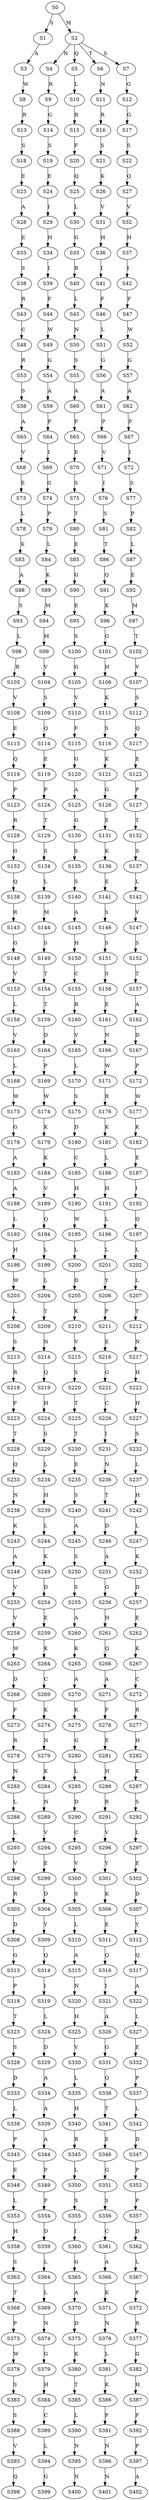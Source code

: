 strict digraph  {
	S0 -> S1 [ label = S ];
	S0 -> S2 [ label = M ];
	S1 -> S3 [ label = A ];
	S2 -> S4 [ label = N ];
	S2 -> S5 [ label = Q ];
	S2 -> S6 [ label = T ];
	S2 -> S7 [ label = S ];
	S3 -> S8 [ label = W ];
	S4 -> S9 [ label = R ];
	S5 -> S10 [ label = L ];
	S6 -> S11 [ label = N ];
	S7 -> S12 [ label = G ];
	S8 -> S13 [ label = R ];
	S9 -> S14 [ label = G ];
	S10 -> S15 [ label = R ];
	S11 -> S16 [ label = R ];
	S12 -> S17 [ label = G ];
	S13 -> S18 [ label = S ];
	S14 -> S19 [ label = S ];
	S15 -> S20 [ label = F ];
	S16 -> S21 [ label = S ];
	S17 -> S22 [ label = S ];
	S18 -> S23 [ label = E ];
	S19 -> S24 [ label = E ];
	S20 -> S25 [ label = Q ];
	S21 -> S26 [ label = K ];
	S22 -> S27 [ label = Q ];
	S23 -> S28 [ label = A ];
	S24 -> S29 [ label = I ];
	S25 -> S30 [ label = L ];
	S26 -> S31 [ label = V ];
	S27 -> S32 [ label = V ];
	S28 -> S33 [ label = E ];
	S29 -> S34 [ label = H ];
	S30 -> S35 [ label = G ];
	S31 -> S36 [ label = H ];
	S32 -> S37 [ label = H ];
	S33 -> S38 [ label = S ];
	S34 -> S39 [ label = I ];
	S35 -> S40 [ label = R ];
	S36 -> S41 [ label = I ];
	S37 -> S42 [ label = I ];
	S38 -> S43 [ label = R ];
	S39 -> S44 [ label = F ];
	S40 -> S45 [ label = L ];
	S41 -> S46 [ label = F ];
	S42 -> S47 [ label = F ];
	S43 -> S48 [ label = C ];
	S44 -> S49 [ label = W ];
	S45 -> S50 [ label = N ];
	S46 -> S51 [ label = L ];
	S47 -> S52 [ label = W ];
	S48 -> S53 [ label = R ];
	S49 -> S54 [ label = G ];
	S50 -> S55 [ label = S ];
	S51 -> S56 [ label = G ];
	S52 -> S57 [ label = G ];
	S53 -> S58 [ label = S ];
	S54 -> S59 [ label = A ];
	S55 -> S60 [ label = A ];
	S56 -> S61 [ label = A ];
	S57 -> S62 [ label = A ];
	S58 -> S63 [ label = A ];
	S59 -> S64 [ label = P ];
	S60 -> S65 [ label = P ];
	S61 -> S66 [ label = P ];
	S62 -> S67 [ label = P ];
	S63 -> S68 [ label = V ];
	S64 -> S69 [ label = I ];
	S65 -> S70 [ label = E ];
	S66 -> S71 [ label = V ];
	S67 -> S72 [ label = I ];
	S68 -> S73 [ label = E ];
	S69 -> S74 [ label = G ];
	S70 -> S75 [ label = S ];
	S71 -> S76 [ label = I ];
	S72 -> S77 [ label = S ];
	S73 -> S78 [ label = L ];
	S74 -> S79 [ label = P ];
	S75 -> S80 [ label = T ];
	S76 -> S81 [ label = S ];
	S77 -> S82 [ label = P ];
	S78 -> S83 [ label = K ];
	S79 -> S84 [ label = L ];
	S80 -> S85 [ label = E ];
	S81 -> S86 [ label = T ];
	S82 -> S87 [ label = L ];
	S83 -> S88 [ label = A ];
	S84 -> S89 [ label = K ];
	S85 -> S90 [ label = G ];
	S86 -> S91 [ label = Q ];
	S87 -> S92 [ label = E ];
	S88 -> S93 [ label = S ];
	S89 -> S94 [ label = M ];
	S90 -> S95 [ label = E ];
	S91 -> S96 [ label = K ];
	S92 -> S97 [ label = M ];
	S93 -> S98 [ label = L ];
	S94 -> S99 [ label = M ];
	S95 -> S100 [ label = S ];
	S96 -> S101 [ label = G ];
	S97 -> S102 [ label = T ];
	S98 -> S103 [ label = R ];
	S99 -> S104 [ label = V ];
	S100 -> S105 [ label = G ];
	S101 -> S106 [ label = H ];
	S102 -> S107 [ label = V ];
	S103 -> S108 [ label = V ];
	S104 -> S109 [ label = S ];
	S105 -> S110 [ label = V ];
	S106 -> S111 [ label = K ];
	S107 -> S112 [ label = S ];
	S108 -> S113 [ label = E ];
	S109 -> S114 [ label = Q ];
	S110 -> S115 [ label = F ];
	S111 -> S116 [ label = S ];
	S112 -> S117 [ label = Q ];
	S113 -> S118 [ label = Q ];
	S114 -> S119 [ label = E ];
	S115 -> S120 [ label = G ];
	S116 -> S121 [ label = K ];
	S117 -> S122 [ label = E ];
	S118 -> S123 [ label = P ];
	S119 -> S124 [ label = P ];
	S120 -> S125 [ label = A ];
	S121 -> S126 [ label = G ];
	S122 -> S127 [ label = P ];
	S123 -> S128 [ label = R ];
	S124 -> S129 [ label = T ];
	S125 -> S130 [ label = G ];
	S126 -> S131 [ label = E ];
	S127 -> S132 [ label = T ];
	S128 -> S133 [ label = G ];
	S129 -> S134 [ label = S ];
	S130 -> S135 [ label = S ];
	S131 -> S136 [ label = K ];
	S132 -> S137 [ label = S ];
	S133 -> S138 [ label = Q ];
	S134 -> S139 [ label = L ];
	S135 -> S140 [ label = S ];
	S136 -> S141 [ label = E ];
	S137 -> S142 [ label = L ];
	S138 -> S143 [ label = R ];
	S139 -> S144 [ label = M ];
	S140 -> S145 [ label = A ];
	S141 -> S146 [ label = S ];
	S142 -> S147 [ label = V ];
	S143 -> S148 [ label = G ];
	S144 -> S149 [ label = S ];
	S145 -> S150 [ label = H ];
	S146 -> S151 [ label = S ];
	S147 -> S152 [ label = S ];
	S148 -> S153 [ label = V ];
	S149 -> S154 [ label = T ];
	S150 -> S155 [ label = C ];
	S151 -> S156 [ label = S ];
	S152 -> S157 [ label = T ];
	S153 -> S158 [ label = L ];
	S154 -> S159 [ label = T ];
	S155 -> S160 [ label = R ];
	S156 -> S161 [ label = E ];
	S157 -> S162 [ label = A ];
	S158 -> S163 [ label = V ];
	S159 -> S164 [ label = D ];
	S160 -> S165 [ label = V ];
	S161 -> S166 [ label = N ];
	S162 -> S167 [ label = D ];
	S163 -> S168 [ label = L ];
	S164 -> S169 [ label = P ];
	S165 -> S170 [ label = L ];
	S166 -> S171 [ label = W ];
	S167 -> S172 [ label = P ];
	S168 -> S173 [ label = W ];
	S169 -> S174 [ label = W ];
	S170 -> S175 [ label = S ];
	S171 -> S176 [ label = R ];
	S172 -> S177 [ label = W ];
	S173 -> S178 [ label = G ];
	S174 -> S179 [ label = K ];
	S175 -> S180 [ label = D ];
	S176 -> S181 [ label = K ];
	S177 -> S182 [ label = K ];
	S178 -> S183 [ label = A ];
	S179 -> S184 [ label = K ];
	S180 -> S185 [ label = C ];
	S181 -> S186 [ label = L ];
	S182 -> S187 [ label = E ];
	S183 -> S188 [ label = A ];
	S184 -> S189 [ label = V ];
	S185 -> S190 [ label = H ];
	S186 -> S191 [ label = H ];
	S187 -> S192 [ label = I ];
	S188 -> S193 [ label = L ];
	S189 -> S194 [ label = Q ];
	S190 -> S195 [ label = W ];
	S191 -> S196 [ label = L ];
	S192 -> S197 [ label = Q ];
	S193 -> S198 [ label = H ];
	S194 -> S199 [ label = L ];
	S195 -> S200 [ label = L ];
	S196 -> S201 [ label = L ];
	S197 -> S202 [ label = L ];
	S198 -> S203 [ label = W ];
	S199 -> S204 [ label = L ];
	S200 -> S205 [ label = D ];
	S201 -> S206 [ label = Y ];
	S202 -> S207 [ label = L ];
	S203 -> S208 [ label = L ];
	S204 -> S209 [ label = Y ];
	S205 -> S210 [ label = K ];
	S206 -> S211 [ label = P ];
	S207 -> S212 [ label = Y ];
	S208 -> S213 [ label = S ];
	S209 -> S214 [ label = N ];
	S210 -> S215 [ label = V ];
	S211 -> S216 [ label = E ];
	S212 -> S217 [ label = N ];
	S213 -> S218 [ label = R ];
	S214 -> S219 [ label = Q ];
	S215 -> S220 [ label = S ];
	S216 -> S221 [ label = G ];
	S217 -> S222 [ label = H ];
	S218 -> S223 [ label = F ];
	S219 -> S224 [ label = H ];
	S220 -> S225 [ label = T ];
	S221 -> S226 [ label = C ];
	S222 -> S227 [ label = H ];
	S223 -> S228 [ label = T ];
	S224 -> S229 [ label = S ];
	S225 -> S230 [ label = T ];
	S226 -> S231 [ label = I ];
	S227 -> S232 [ label = S ];
	S228 -> S233 [ label = Q ];
	S229 -> S234 [ label = L ];
	S230 -> S235 [ label = E ];
	S231 -> S236 [ label = N ];
	S232 -> S237 [ label = L ];
	S233 -> S238 [ label = N ];
	S234 -> S239 [ label = H ];
	S235 -> S240 [ label = S ];
	S236 -> S241 [ label = T ];
	S237 -> S242 [ label = H ];
	S238 -> S243 [ label = K ];
	S239 -> S244 [ label = L ];
	S240 -> S245 [ label = A ];
	S241 -> S246 [ label = D ];
	S242 -> S247 [ label = L ];
	S243 -> S248 [ label = A ];
	S244 -> S249 [ label = K ];
	S245 -> S250 [ label = S ];
	S246 -> S251 [ label = A ];
	S247 -> S252 [ label = K ];
	S248 -> S253 [ label = V ];
	S249 -> S254 [ label = D ];
	S250 -> S255 [ label = S ];
	S251 -> S256 [ label = G ];
	S252 -> S257 [ label = D ];
	S253 -> S258 [ label = V ];
	S254 -> S259 [ label = E ];
	S255 -> S260 [ label = A ];
	S256 -> S261 [ label = H ];
	S257 -> S262 [ label = E ];
	S258 -> S263 [ label = W ];
	S259 -> S264 [ label = K ];
	S260 -> S265 [ label = K ];
	S261 -> S266 [ label = Q ];
	S262 -> S267 [ label = K ];
	S263 -> S268 [ label = D ];
	S264 -> S269 [ label = C ];
	S265 -> S270 [ label = A ];
	S266 -> S271 [ label = A ];
	S267 -> S272 [ label = C ];
	S268 -> S273 [ label = F ];
	S269 -> S274 [ label = K ];
	S270 -> S275 [ label = K ];
	S271 -> S276 [ label = F ];
	S272 -> S277 [ label = R ];
	S273 -> S278 [ label = R ];
	S274 -> S279 [ label = N ];
	S275 -> S280 [ label = G ];
	S276 -> S281 [ label = E ];
	S277 -> S282 [ label = H ];
	S278 -> S283 [ label = N ];
	S279 -> S284 [ label = K ];
	S280 -> S285 [ label = L ];
	S281 -> S286 [ label = H ];
	S282 -> S287 [ label = K ];
	S283 -> S288 [ label = L ];
	S284 -> S289 [ label = N ];
	S285 -> S290 [ label = D ];
	S286 -> S291 [ label = R ];
	S287 -> S292 [ label = S ];
	S288 -> S293 [ label = L ];
	S289 -> S294 [ label = V ];
	S290 -> S295 [ label = C ];
	S291 -> S296 [ label = V ];
	S292 -> S297 [ label = L ];
	S293 -> S298 [ label = V ];
	S294 -> S299 [ label = E ];
	S295 -> S300 [ label = V ];
	S296 -> S301 [ label = Y ];
	S297 -> S302 [ label = E ];
	S298 -> S303 [ label = R ];
	S299 -> S304 [ label = D ];
	S300 -> S305 [ label = S ];
	S301 -> S306 [ label = K ];
	S302 -> S307 [ label = D ];
	S303 -> S308 [ label = D ];
	S304 -> S309 [ label = Y ];
	S305 -> S310 [ label = L ];
	S306 -> S311 [ label = E ];
	S307 -> S312 [ label = Y ];
	S308 -> S313 [ label = G ];
	S309 -> S314 [ label = Q ];
	S310 -> S315 [ label = A ];
	S311 -> S316 [ label = Q ];
	S312 -> S317 [ label = Q ];
	S313 -> S318 [ label = P ];
	S314 -> S319 [ label = I ];
	S315 -> S320 [ label = N ];
	S316 -> S321 [ label = I ];
	S317 -> S322 [ label = A ];
	S318 -> S323 [ label = T ];
	S319 -> S324 [ label = L ];
	S320 -> S325 [ label = H ];
	S321 -> S326 [ label = A ];
	S322 -> S327 [ label = L ];
	S323 -> S328 [ label = S ];
	S324 -> S329 [ label = D ];
	S325 -> S330 [ label = V ];
	S326 -> S331 [ label = G ];
	S327 -> S332 [ label = E ];
	S328 -> S333 [ label = D ];
	S329 -> S334 [ label = A ];
	S330 -> S335 [ label = L ];
	S331 -> S336 [ label = Q ];
	S332 -> S337 [ label = P ];
	S333 -> S338 [ label = L ];
	S334 -> S339 [ label = A ];
	S335 -> S340 [ label = H ];
	S336 -> S341 [ label = T ];
	S337 -> S342 [ label = L ];
	S338 -> S343 [ label = P ];
	S339 -> S344 [ label = A ];
	S340 -> S345 [ label = R ];
	S341 -> S346 [ label = E ];
	S342 -> S347 [ label = D ];
	S343 -> S348 [ label = E ];
	S344 -> S349 [ label = P ];
	S345 -> S350 [ label = L ];
	S346 -> S351 [ label = G ];
	S347 -> S352 [ label = P ];
	S348 -> S353 [ label = L ];
	S349 -> S354 [ label = P ];
	S350 -> S355 [ label = S ];
	S351 -> S356 [ label = S ];
	S352 -> S357 [ label = P ];
	S353 -> S358 [ label = H ];
	S354 -> S359 [ label = D ];
	S355 -> S360 [ label = I ];
	S356 -> S361 [ label = C ];
	S357 -> S362 [ label = D ];
	S358 -> S363 [ label = S ];
	S359 -> S364 [ label = L ];
	S360 -> S365 [ label = G ];
	S361 -> S366 [ label = A ];
	S362 -> S367 [ label = L ];
	S363 -> S368 [ label = T ];
	S364 -> S369 [ label = L ];
	S365 -> S370 [ label = A ];
	S366 -> S371 [ label = K ];
	S367 -> S372 [ label = P ];
	S368 -> S373 [ label = P ];
	S369 -> S374 [ label = N ];
	S370 -> S375 [ label = D ];
	S371 -> S376 [ label = N ];
	S372 -> S377 [ label = R ];
	S373 -> S378 [ label = W ];
	S374 -> S379 [ label = G ];
	S375 -> S380 [ label = K ];
	S376 -> S381 [ label = L ];
	S377 -> S382 [ label = G ];
	S378 -> S383 [ label = S ];
	S379 -> S384 [ label = H ];
	S380 -> S385 [ label = T ];
	S381 -> S386 [ label = K ];
	S382 -> S387 [ label = H ];
	S383 -> S388 [ label = S ];
	S384 -> S389 [ label = C ];
	S385 -> S390 [ label = L ];
	S386 -> S391 [ label = P ];
	S387 -> S392 [ label = F ];
	S388 -> S393 [ label = V ];
	S389 -> S394 [ label = L ];
	S390 -> S395 [ label = N ];
	S391 -> S396 [ label = N ];
	S392 -> S397 [ label = P ];
	S393 -> S398 [ label = Q ];
	S394 -> S399 [ label = G ];
	S395 -> S400 [ label = N ];
	S396 -> S401 [ label = N ];
	S397 -> S402 [ label = A ];
}
